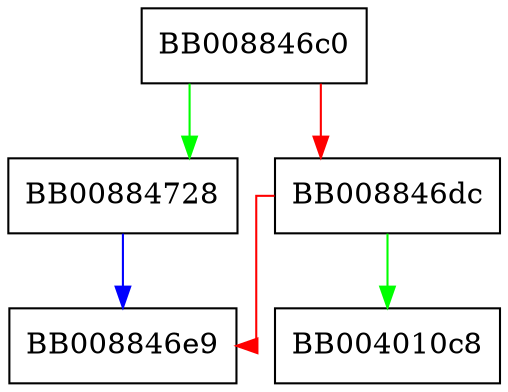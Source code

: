 digraph _IO_str_init_readonly {
  node [shape="box"];
  graph [splines=ortho];
  BB008846c0 -> BB00884728 [color="green"];
  BB008846c0 -> BB008846dc [color="red"];
  BB008846dc -> BB004010c8 [color="green"];
  BB008846dc -> BB008846e9 [color="red"];
  BB00884728 -> BB008846e9 [color="blue"];
}